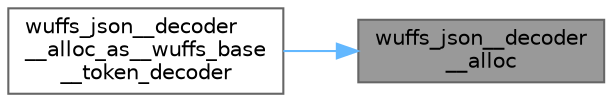 digraph "wuffs_json__decoder__alloc"
{
 // LATEX_PDF_SIZE
  bgcolor="transparent";
  edge [fontname=Helvetica,fontsize=10,labelfontname=Helvetica,labelfontsize=10];
  node [fontname=Helvetica,fontsize=10,shape=box,height=0.2,width=0.4];
  rankdir="RL";
  Node1 [id="Node000001",label="wuffs_json__decoder\l__alloc",height=0.2,width=0.4,color="gray40", fillcolor="grey60", style="filled", fontcolor="black",tooltip=" "];
  Node1 -> Node2 [id="edge1_Node000001_Node000002",dir="back",color="steelblue1",style="solid",tooltip=" "];
  Node2 [id="Node000002",label="wuffs_json__decoder\l__alloc_as__wuffs_base\l__token_decoder",height=0.2,width=0.4,color="grey40", fillcolor="white", style="filled",URL="$wuffs-v0_83_8c.html#ae43bb4aff0733fc854629972c6ff655b",tooltip=" "];
}
